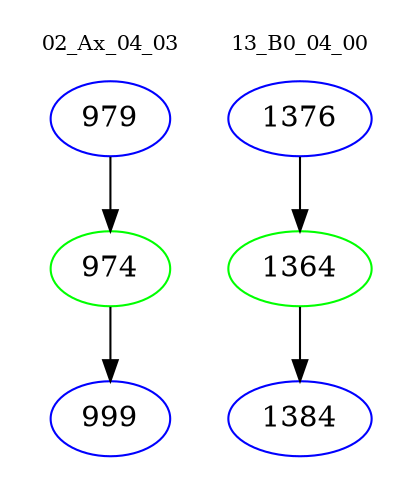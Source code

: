 digraph{
subgraph cluster_0 {
color = white
label = "02_Ax_04_03";
fontsize=10;
T0_979 [label="979", color="blue"]
T0_979 -> T0_974 [color="black"]
T0_974 [label="974", color="green"]
T0_974 -> T0_999 [color="black"]
T0_999 [label="999", color="blue"]
}
subgraph cluster_1 {
color = white
label = "13_B0_04_00";
fontsize=10;
T1_1376 [label="1376", color="blue"]
T1_1376 -> T1_1364 [color="black"]
T1_1364 [label="1364", color="green"]
T1_1364 -> T1_1384 [color="black"]
T1_1384 [label="1384", color="blue"]
}
}
